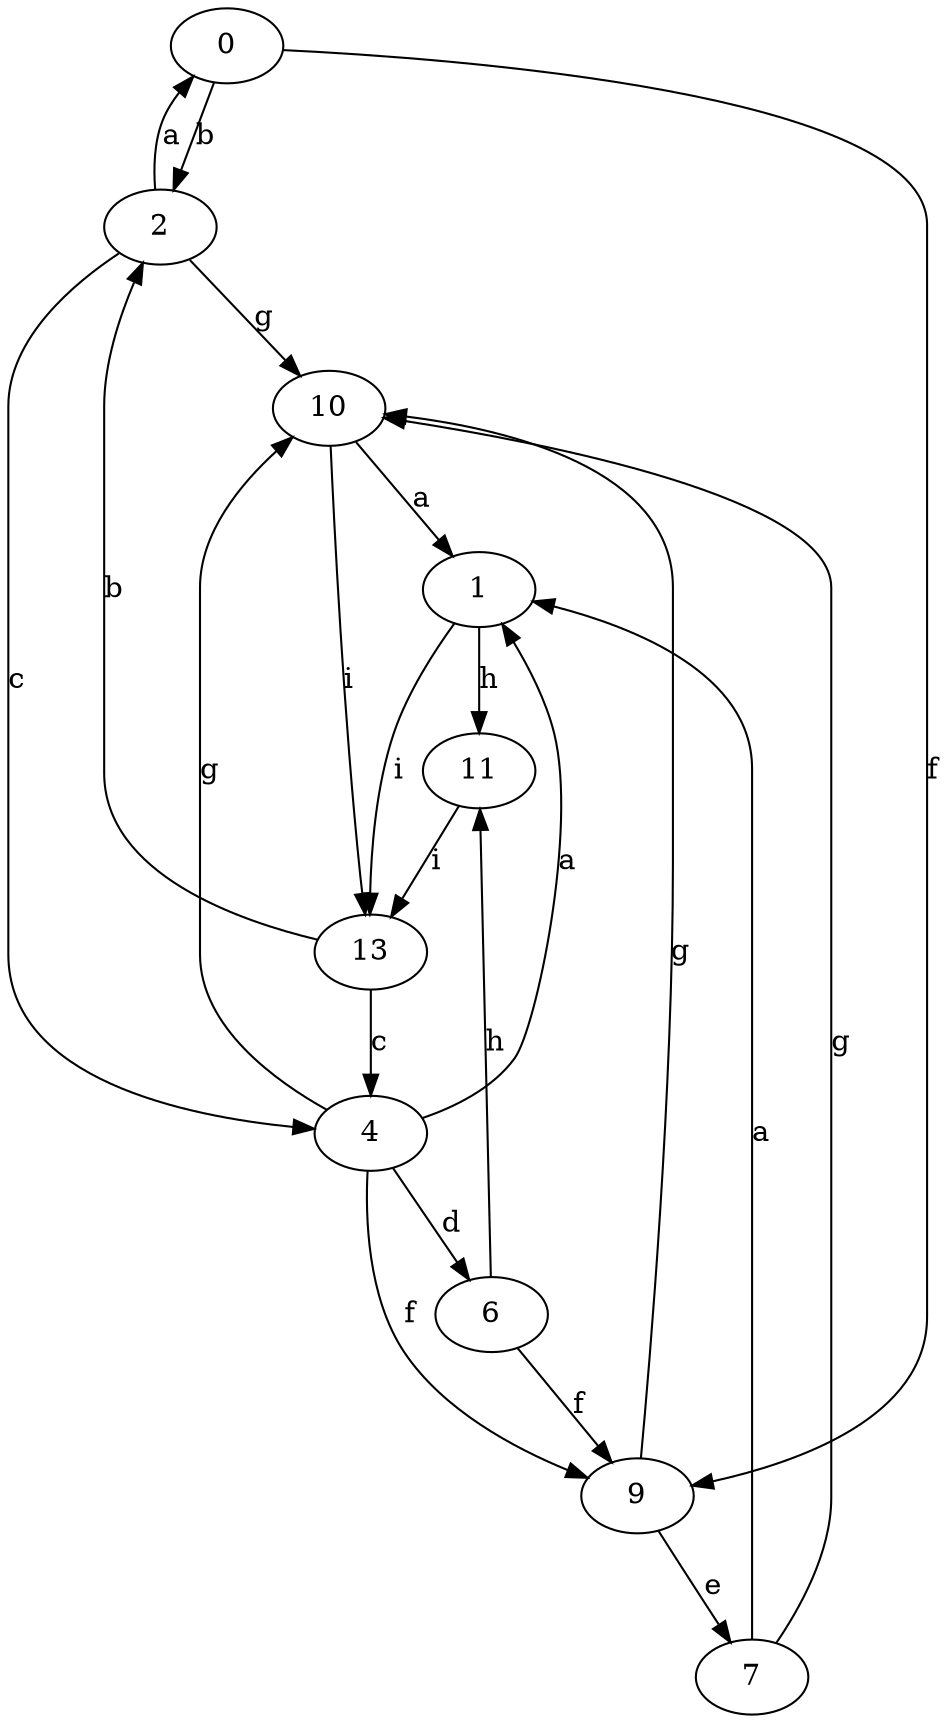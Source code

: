 strict digraph  {
0;
1;
2;
4;
6;
7;
9;
10;
11;
13;
0 -> 2  [label=b];
0 -> 9  [label=f];
1 -> 11  [label=h];
1 -> 13  [label=i];
2 -> 0  [label=a];
2 -> 4  [label=c];
2 -> 10  [label=g];
4 -> 1  [label=a];
4 -> 6  [label=d];
4 -> 9  [label=f];
4 -> 10  [label=g];
6 -> 9  [label=f];
6 -> 11  [label=h];
7 -> 1  [label=a];
7 -> 10  [label=g];
9 -> 7  [label=e];
9 -> 10  [label=g];
10 -> 1  [label=a];
10 -> 13  [label=i];
11 -> 13  [label=i];
13 -> 2  [label=b];
13 -> 4  [label=c];
}
